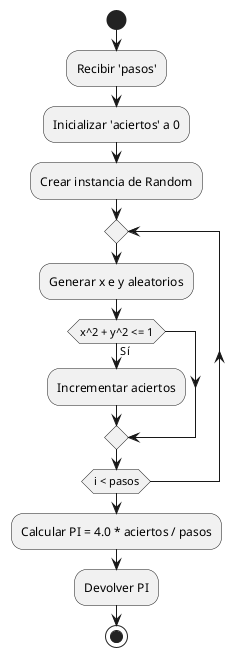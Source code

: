 @startuml
start
:Recibir 'pasos';
:Inicializar 'aciertos' a 0;
:Crear instancia de Random;
repeat
    :Generar x e y aleatorios;
    if (x^2 + y^2 <= 1) then (Sí)
        :Incrementar aciertos;
    endif
repeat while (i < pasos)
:Calcular PI = 4.0 * aciertos / pasos;
:Devolver PI;
stop
@enduml
